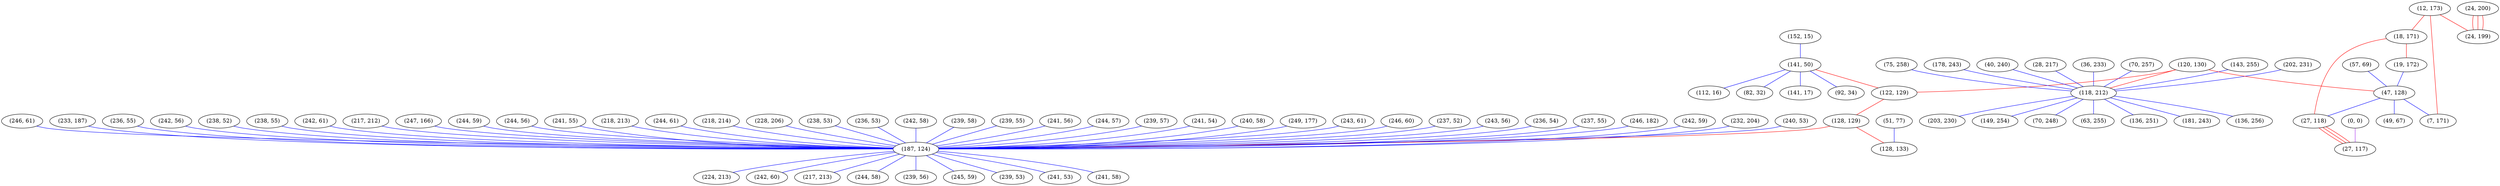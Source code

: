 graph "" {
"(232, 204)";
"(240, 53)";
"(246, 61)";
"(233, 187)";
"(36, 233)";
"(70, 257)";
"(143, 255)";
"(236, 55)";
"(24, 200)";
"(202, 231)";
"(242, 56)";
"(51, 77)";
"(152, 15)";
"(238, 52)";
"(238, 55)";
"(242, 61)";
"(217, 212)";
"(247, 166)";
"(244, 59)";
"(141, 50)";
"(244, 56)";
"(120, 130)";
"(241, 55)";
"(218, 213)";
"(12, 173)";
"(75, 258)";
"(244, 61)";
"(178, 243)";
"(18, 171)";
"(57, 69)";
"(218, 214)";
"(228, 206)";
"(238, 53)";
"(40, 240)";
"(236, 53)";
"(242, 58)";
"(19, 172)";
"(239, 58)";
"(82, 32)";
"(239, 55)";
"(241, 56)";
"(28, 217)";
"(118, 212)";
"(244, 57)";
"(122, 129)";
"(239, 57)";
"(47, 128)";
"(241, 54)";
"(240, 58)";
"(136, 251)";
"(249, 177)";
"(128, 129)";
"(243, 61)";
"(246, 60)";
"(237, 52)";
"(27, 118)";
"(181, 243)";
"(136, 256)";
"(243, 56)";
"(141, 17)";
"(236, 54)";
"(203, 230)";
"(237, 55)";
"(24, 199)";
"(246, 182)";
"(242, 59)";
"(149, 254)";
"(187, 124)";
"(0, 0)";
"(224, 213)";
"(92, 34)";
"(128, 133)";
"(242, 60)";
"(217, 213)";
"(244, 58)";
"(112, 16)";
"(239, 56)";
"(27, 117)";
"(245, 59)";
"(239, 53)";
"(241, 53)";
"(49, 67)";
"(70, 248)";
"(241, 58)";
"(7, 171)";
"(63, 255)";
"(232, 204)" -- "(187, 124)"  [color=blue, key=0, weight=3];
"(240, 53)" -- "(187, 124)"  [color=blue, key=0, weight=3];
"(246, 61)" -- "(187, 124)"  [color=blue, key=0, weight=3];
"(233, 187)" -- "(187, 124)"  [color=blue, key=0, weight=3];
"(36, 233)" -- "(118, 212)"  [color=blue, key=0, weight=3];
"(70, 257)" -- "(118, 212)"  [color=blue, key=0, weight=3];
"(143, 255)" -- "(118, 212)"  [color=blue, key=0, weight=3];
"(236, 55)" -- "(187, 124)"  [color=blue, key=0, weight=3];
"(24, 200)" -- "(24, 199)"  [color=red, key=0, weight=1];
"(24, 200)" -- "(24, 199)"  [color=red, key=1, weight=1];
"(24, 200)" -- "(24, 199)"  [color=red, key=2, weight=1];
"(202, 231)" -- "(118, 212)"  [color=blue, key=0, weight=3];
"(242, 56)" -- "(187, 124)"  [color=blue, key=0, weight=3];
"(51, 77)" -- "(128, 133)"  [color=blue, key=0, weight=3];
"(152, 15)" -- "(141, 50)"  [color=blue, key=0, weight=3];
"(238, 52)" -- "(187, 124)"  [color=blue, key=0, weight=3];
"(238, 55)" -- "(187, 124)"  [color=blue, key=0, weight=3];
"(242, 61)" -- "(187, 124)"  [color=blue, key=0, weight=3];
"(217, 212)" -- "(187, 124)"  [color=blue, key=0, weight=3];
"(247, 166)" -- "(187, 124)"  [color=blue, key=0, weight=3];
"(244, 59)" -- "(187, 124)"  [color=blue, key=0, weight=3];
"(141, 50)" -- "(82, 32)"  [color=blue, key=0, weight=3];
"(141, 50)" -- "(112, 16)"  [color=blue, key=0, weight=3];
"(141, 50)" -- "(122, 129)"  [color=red, key=0, weight=1];
"(141, 50)" -- "(92, 34)"  [color=blue, key=0, weight=3];
"(141, 50)" -- "(141, 17)"  [color=blue, key=0, weight=3];
"(244, 56)" -- "(187, 124)"  [color=blue, key=0, weight=3];
"(120, 130)" -- "(118, 212)"  [color=red, key=0, weight=1];
"(120, 130)" -- "(47, 128)"  [color=red, key=0, weight=1];
"(120, 130)" -- "(122, 129)"  [color=red, key=0, weight=1];
"(241, 55)" -- "(187, 124)"  [color=blue, key=0, weight=3];
"(218, 213)" -- "(187, 124)"  [color=blue, key=0, weight=3];
"(12, 173)" -- "(7, 171)"  [color=red, key=0, weight=1];
"(12, 173)" -- "(18, 171)"  [color=red, key=0, weight=1];
"(12, 173)" -- "(24, 199)"  [color=red, key=0, weight=1];
"(75, 258)" -- "(118, 212)"  [color=blue, key=0, weight=3];
"(244, 61)" -- "(187, 124)"  [color=blue, key=0, weight=3];
"(178, 243)" -- "(118, 212)"  [color=blue, key=0, weight=3];
"(18, 171)" -- "(19, 172)"  [color=red, key=0, weight=1];
"(18, 171)" -- "(27, 118)"  [color=red, key=0, weight=1];
"(57, 69)" -- "(47, 128)"  [color=blue, key=0, weight=3];
"(218, 214)" -- "(187, 124)"  [color=blue, key=0, weight=3];
"(228, 206)" -- "(187, 124)"  [color=blue, key=0, weight=3];
"(238, 53)" -- "(187, 124)"  [color=blue, key=0, weight=3];
"(40, 240)" -- "(118, 212)"  [color=blue, key=0, weight=3];
"(236, 53)" -- "(187, 124)"  [color=blue, key=0, weight=3];
"(242, 58)" -- "(187, 124)"  [color=blue, key=0, weight=3];
"(19, 172)" -- "(47, 128)"  [color=blue, key=0, weight=3];
"(239, 58)" -- "(187, 124)"  [color=blue, key=0, weight=3];
"(239, 55)" -- "(187, 124)"  [color=blue, key=0, weight=3];
"(241, 56)" -- "(187, 124)"  [color=blue, key=0, weight=3];
"(28, 217)" -- "(118, 212)"  [color=blue, key=0, weight=3];
"(118, 212)" -- "(136, 256)"  [color=blue, key=0, weight=3];
"(118, 212)" -- "(149, 254)"  [color=blue, key=0, weight=3];
"(118, 212)" -- "(181, 243)"  [color=blue, key=0, weight=3];
"(118, 212)" -- "(70, 248)"  [color=blue, key=0, weight=3];
"(118, 212)" -- "(136, 251)"  [color=blue, key=0, weight=3];
"(118, 212)" -- "(63, 255)"  [color=blue, key=0, weight=3];
"(118, 212)" -- "(203, 230)"  [color=blue, key=0, weight=3];
"(244, 57)" -- "(187, 124)"  [color=blue, key=0, weight=3];
"(122, 129)" -- "(128, 129)"  [color=red, key=0, weight=1];
"(239, 57)" -- "(187, 124)"  [color=blue, key=0, weight=3];
"(47, 128)" -- "(49, 67)"  [color=blue, key=0, weight=3];
"(47, 128)" -- "(7, 171)"  [color=blue, key=0, weight=3];
"(47, 128)" -- "(27, 118)"  [color=blue, key=0, weight=3];
"(241, 54)" -- "(187, 124)"  [color=blue, key=0, weight=3];
"(240, 58)" -- "(187, 124)"  [color=blue, key=0, weight=3];
"(249, 177)" -- "(187, 124)"  [color=blue, key=0, weight=3];
"(128, 129)" -- "(187, 124)"  [color=red, key=0, weight=1];
"(128, 129)" -- "(128, 133)"  [color=red, key=0, weight=1];
"(243, 61)" -- "(187, 124)"  [color=blue, key=0, weight=3];
"(246, 60)" -- "(187, 124)"  [color=blue, key=0, weight=3];
"(237, 52)" -- "(187, 124)"  [color=blue, key=0, weight=3];
"(27, 118)" -- "(27, 117)"  [color=red, key=0, weight=1];
"(27, 118)" -- "(27, 117)"  [color=red, key=1, weight=1];
"(27, 118)" -- "(27, 117)"  [color=red, key=2, weight=1];
"(243, 56)" -- "(187, 124)"  [color=blue, key=0, weight=3];
"(236, 54)" -- "(187, 124)"  [color=blue, key=0, weight=3];
"(237, 55)" -- "(187, 124)"  [color=blue, key=0, weight=3];
"(246, 182)" -- "(187, 124)"  [color=blue, key=0, weight=3];
"(242, 59)" -- "(187, 124)"  [color=blue, key=0, weight=3];
"(187, 124)" -- "(239, 53)"  [color=blue, key=0, weight=3];
"(187, 124)" -- "(217, 213)"  [color=blue, key=0, weight=3];
"(187, 124)" -- "(224, 213)"  [color=blue, key=0, weight=3];
"(187, 124)" -- "(244, 58)"  [color=blue, key=0, weight=3];
"(187, 124)" -- "(239, 56)"  [color=blue, key=0, weight=3];
"(187, 124)" -- "(245, 59)"  [color=blue, key=0, weight=3];
"(187, 124)" -- "(241, 53)"  [color=blue, key=0, weight=3];
"(187, 124)" -- "(241, 58)"  [color=blue, key=0, weight=3];
"(187, 124)" -- "(242, 60)"  [color=blue, key=0, weight=3];
"(0, 0)" -- "(27, 117)"  [color=purple, key=0, weight=4];
}
